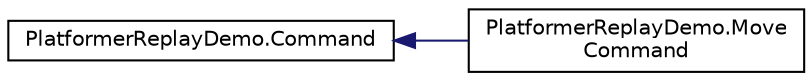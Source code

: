 digraph "Graphical Class Hierarchy"
{
 // LATEX_PDF_SIZE
  edge [fontname="Helvetica",fontsize="10",labelfontname="Helvetica",labelfontsize="10"];
  node [fontname="Helvetica",fontsize="10",shape=record];
  rankdir="LR";
  Node0 [label="PlatformerReplayDemo.Command",height=0.2,width=0.4,color="black", fillcolor="white", style="filled",URL="$classPlatformerReplayDemo_1_1Command.html",tooltip=" "];
  Node0 -> Node1 [dir="back",color="midnightblue",fontsize="10",style="solid",fontname="Helvetica"];
  Node1 [label="PlatformerReplayDemo.Move\lCommand",height=0.2,width=0.4,color="black", fillcolor="white", style="filled",URL="$classPlatformerReplayDemo_1_1MoveCommand.html",tooltip=" "];
}
